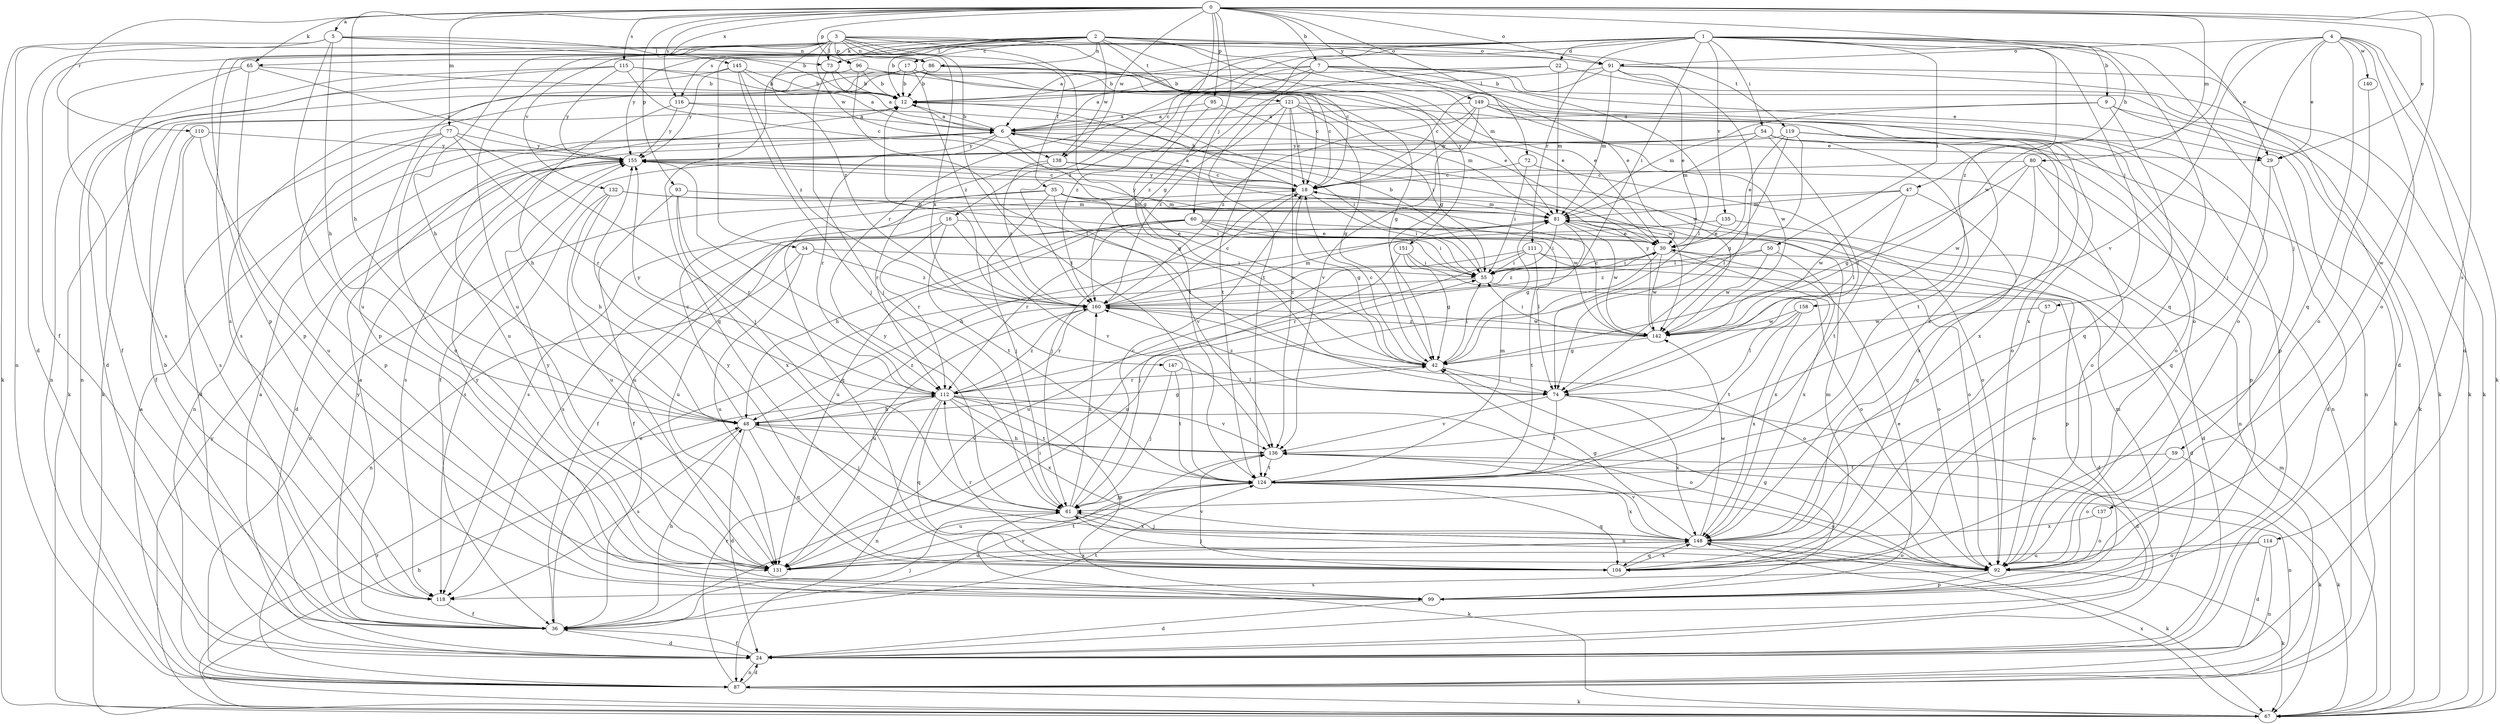 strict digraph  {
0;
1;
2;
3;
4;
5;
6;
7;
9;
12;
16;
17;
18;
22;
24;
29;
30;
34;
35;
36;
42;
47;
48;
50;
54;
55;
57;
59;
60;
61;
65;
67;
72;
73;
74;
77;
80;
81;
86;
87;
91;
92;
93;
95;
96;
99;
104;
110;
111;
112;
114;
115;
116;
118;
119;
121;
124;
131;
132;
135;
136;
137;
138;
140;
142;
145;
147;
148;
149;
151;
155;
158;
160;
0 -> 5  [label=a];
0 -> 7  [label=b];
0 -> 16  [label=c];
0 -> 29  [label=e];
0 -> 42  [label=g];
0 -> 47  [label=h];
0 -> 48  [label=h];
0 -> 65  [label=k];
0 -> 72  [label=l];
0 -> 77  [label=m];
0 -> 80  [label=m];
0 -> 91  [label=o];
0 -> 93  [label=p];
0 -> 95  [label=p];
0 -> 96  [label=p];
0 -> 110  [label=r];
0 -> 114  [label=s];
0 -> 115  [label=s];
0 -> 116  [label=s];
0 -> 137  [label=w];
0 -> 138  [label=w];
0 -> 145  [label=x];
0 -> 149  [label=y];
1 -> 6  [label=a];
1 -> 9  [label=b];
1 -> 22  [label=d];
1 -> 29  [label=e];
1 -> 50  [label=i];
1 -> 54  [label=i];
1 -> 55  [label=i];
1 -> 57  [label=j];
1 -> 59  [label=j];
1 -> 60  [label=j];
1 -> 104  [label=q];
1 -> 111  [label=r];
1 -> 112  [label=r];
1 -> 131  [label=u];
1 -> 132  [label=v];
1 -> 135  [label=v];
1 -> 158  [label=z];
1 -> 160  [label=z];
2 -> 12  [label=b];
2 -> 17  [label=c];
2 -> 34  [label=f];
2 -> 42  [label=g];
2 -> 65  [label=k];
2 -> 73  [label=l];
2 -> 81  [label=m];
2 -> 86  [label=n];
2 -> 91  [label=o];
2 -> 116  [label=s];
2 -> 118  [label=s];
2 -> 119  [label=t];
2 -> 121  [label=t];
2 -> 138  [label=w];
2 -> 151  [label=y];
2 -> 155  [label=y];
3 -> 18  [label=c];
3 -> 24  [label=d];
3 -> 35  [label=f];
3 -> 36  [label=f];
3 -> 42  [label=g];
3 -> 48  [label=h];
3 -> 73  [label=l];
3 -> 86  [label=n];
3 -> 91  [label=o];
3 -> 96  [label=p];
3 -> 99  [label=p];
3 -> 124  [label=t];
3 -> 138  [label=w];
3 -> 147  [label=x];
3 -> 160  [label=z];
4 -> 24  [label=d];
4 -> 29  [label=e];
4 -> 61  [label=j];
4 -> 67  [label=k];
4 -> 91  [label=o];
4 -> 92  [label=o];
4 -> 104  [label=q];
4 -> 136  [label=v];
4 -> 140  [label=w];
4 -> 142  [label=w];
5 -> 12  [label=b];
5 -> 48  [label=h];
5 -> 67  [label=k];
5 -> 73  [label=l];
5 -> 86  [label=n];
5 -> 87  [label=n];
5 -> 131  [label=u];
6 -> 12  [label=b];
6 -> 29  [label=e];
6 -> 42  [label=g];
6 -> 55  [label=i];
6 -> 87  [label=n];
6 -> 112  [label=r];
6 -> 142  [label=w];
6 -> 155  [label=y];
7 -> 6  [label=a];
7 -> 12  [label=b];
7 -> 29  [label=e];
7 -> 30  [label=e];
7 -> 67  [label=k];
7 -> 74  [label=l];
7 -> 124  [label=t];
7 -> 160  [label=z];
9 -> 6  [label=a];
9 -> 67  [label=k];
9 -> 81  [label=m];
9 -> 87  [label=n];
9 -> 104  [label=q];
12 -> 6  [label=a];
12 -> 131  [label=u];
16 -> 30  [label=e];
16 -> 112  [label=r];
16 -> 124  [label=t];
16 -> 131  [label=u];
16 -> 136  [label=v];
17 -> 12  [label=b];
17 -> 18  [label=c];
17 -> 30  [label=e];
17 -> 42  [label=g];
17 -> 67  [label=k];
17 -> 99  [label=p];
17 -> 160  [label=z];
18 -> 6  [label=a];
18 -> 12  [label=b];
18 -> 42  [label=g];
18 -> 55  [label=i];
18 -> 61  [label=j];
18 -> 81  [label=m];
18 -> 155  [label=y];
22 -> 12  [label=b];
22 -> 67  [label=k];
22 -> 81  [label=m];
22 -> 160  [label=z];
24 -> 6  [label=a];
24 -> 36  [label=f];
24 -> 87  [label=n];
29 -> 24  [label=d];
29 -> 104  [label=q];
30 -> 55  [label=i];
30 -> 92  [label=o];
30 -> 131  [label=u];
30 -> 142  [label=w];
30 -> 148  [label=x];
30 -> 160  [label=z];
34 -> 55  [label=i];
34 -> 87  [label=n];
34 -> 131  [label=u];
34 -> 160  [label=z];
35 -> 61  [label=j];
35 -> 81  [label=m];
35 -> 87  [label=n];
35 -> 92  [label=o];
35 -> 104  [label=q];
35 -> 136  [label=v];
35 -> 142  [label=w];
36 -> 6  [label=a];
36 -> 12  [label=b];
36 -> 24  [label=d];
36 -> 30  [label=e];
36 -> 48  [label=h];
36 -> 55  [label=i];
36 -> 61  [label=j];
36 -> 124  [label=t];
36 -> 136  [label=v];
36 -> 155  [label=y];
42 -> 18  [label=c];
42 -> 55  [label=i];
42 -> 74  [label=l];
42 -> 112  [label=r];
47 -> 81  [label=m];
47 -> 104  [label=q];
47 -> 118  [label=s];
47 -> 124  [label=t];
47 -> 142  [label=w];
48 -> 18  [label=c];
48 -> 24  [label=d];
48 -> 42  [label=g];
48 -> 61  [label=j];
48 -> 104  [label=q];
48 -> 118  [label=s];
48 -> 136  [label=v];
48 -> 160  [label=z];
50 -> 55  [label=i];
50 -> 142  [label=w];
50 -> 148  [label=x];
50 -> 160  [label=z];
54 -> 36  [label=f];
54 -> 67  [label=k];
54 -> 74  [label=l];
54 -> 81  [label=m];
54 -> 92  [label=o];
54 -> 124  [label=t];
54 -> 155  [label=y];
55 -> 12  [label=b];
55 -> 24  [label=d];
55 -> 160  [label=z];
57 -> 92  [label=o];
57 -> 142  [label=w];
59 -> 67  [label=k];
59 -> 92  [label=o];
59 -> 124  [label=t];
60 -> 30  [label=e];
60 -> 36  [label=f];
60 -> 48  [label=h];
60 -> 55  [label=i];
60 -> 74  [label=l];
60 -> 92  [label=o];
60 -> 112  [label=r];
60 -> 131  [label=u];
61 -> 18  [label=c];
61 -> 67  [label=k];
61 -> 92  [label=o];
61 -> 148  [label=x];
61 -> 155  [label=y];
61 -> 160  [label=z];
65 -> 12  [label=b];
65 -> 36  [label=f];
65 -> 99  [label=p];
65 -> 118  [label=s];
65 -> 155  [label=y];
67 -> 48  [label=h];
67 -> 81  [label=m];
67 -> 112  [label=r];
67 -> 148  [label=x];
67 -> 155  [label=y];
72 -> 18  [label=c];
72 -> 55  [label=i];
72 -> 74  [label=l];
73 -> 6  [label=a];
73 -> 12  [label=b];
73 -> 61  [label=j];
74 -> 24  [label=d];
74 -> 124  [label=t];
74 -> 136  [label=v];
74 -> 148  [label=x];
74 -> 160  [label=z];
77 -> 24  [label=d];
77 -> 61  [label=j];
77 -> 99  [label=p];
77 -> 112  [label=r];
77 -> 131  [label=u];
77 -> 155  [label=y];
80 -> 18  [label=c];
80 -> 42  [label=g];
80 -> 92  [label=o];
80 -> 99  [label=p];
80 -> 142  [label=w];
80 -> 148  [label=x];
81 -> 30  [label=e];
81 -> 36  [label=f];
81 -> 42  [label=g];
81 -> 55  [label=i];
81 -> 118  [label=s];
81 -> 142  [label=w];
81 -> 155  [label=y];
86 -> 12  [label=b];
86 -> 18  [label=c];
86 -> 30  [label=e];
86 -> 67  [label=k];
86 -> 92  [label=o];
86 -> 118  [label=s];
87 -> 6  [label=a];
87 -> 24  [label=d];
87 -> 67  [label=k];
87 -> 112  [label=r];
91 -> 12  [label=b];
91 -> 18  [label=c];
91 -> 24  [label=d];
91 -> 30  [label=e];
91 -> 67  [label=k];
91 -> 74  [label=l];
91 -> 81  [label=m];
92 -> 61  [label=j];
92 -> 67  [label=k];
92 -> 99  [label=p];
92 -> 118  [label=s];
93 -> 81  [label=m];
93 -> 112  [label=r];
93 -> 131  [label=u];
93 -> 148  [label=x];
95 -> 6  [label=a];
95 -> 55  [label=i];
95 -> 124  [label=t];
96 -> 12  [label=b];
96 -> 30  [label=e];
96 -> 74  [label=l];
96 -> 104  [label=q];
99 -> 24  [label=d];
99 -> 30  [label=e];
99 -> 42  [label=g];
99 -> 81  [label=m];
99 -> 155  [label=y];
104 -> 81  [label=m];
104 -> 112  [label=r];
104 -> 136  [label=v];
104 -> 148  [label=x];
104 -> 155  [label=y];
110 -> 36  [label=f];
110 -> 118  [label=s];
110 -> 131  [label=u];
110 -> 155  [label=y];
111 -> 24  [label=d];
111 -> 55  [label=i];
111 -> 99  [label=p];
111 -> 112  [label=r];
111 -> 124  [label=t];
111 -> 131  [label=u];
112 -> 48  [label=h];
112 -> 87  [label=n];
112 -> 92  [label=o];
112 -> 99  [label=p];
112 -> 104  [label=q];
112 -> 124  [label=t];
112 -> 136  [label=v];
112 -> 148  [label=x];
112 -> 155  [label=y];
112 -> 160  [label=z];
114 -> 24  [label=d];
114 -> 87  [label=n];
114 -> 92  [label=o];
114 -> 131  [label=u];
115 -> 12  [label=b];
115 -> 18  [label=c];
115 -> 24  [label=d];
115 -> 87  [label=n];
115 -> 92  [label=o];
115 -> 155  [label=y];
116 -> 6  [label=a];
116 -> 48  [label=h];
116 -> 142  [label=w];
116 -> 155  [label=y];
118 -> 36  [label=f];
119 -> 30  [label=e];
119 -> 42  [label=g];
119 -> 74  [label=l];
119 -> 87  [label=n];
119 -> 92  [label=o];
119 -> 148  [label=x];
119 -> 155  [label=y];
121 -> 6  [label=a];
121 -> 18  [label=c];
121 -> 42  [label=g];
121 -> 81  [label=m];
121 -> 124  [label=t];
121 -> 136  [label=v];
121 -> 148  [label=x];
121 -> 160  [label=z];
124 -> 61  [label=j];
124 -> 81  [label=m];
124 -> 92  [label=o];
124 -> 104  [label=q];
124 -> 131  [label=u];
124 -> 148  [label=x];
131 -> 124  [label=t];
131 -> 148  [label=x];
131 -> 155  [label=y];
132 -> 48  [label=h];
132 -> 55  [label=i];
132 -> 81  [label=m];
132 -> 118  [label=s];
132 -> 131  [label=u];
135 -> 24  [label=d];
135 -> 30  [label=e];
135 -> 48  [label=h];
136 -> 48  [label=h];
136 -> 67  [label=k];
136 -> 87  [label=n];
136 -> 124  [label=t];
137 -> 92  [label=o];
137 -> 148  [label=x];
138 -> 18  [label=c];
138 -> 87  [label=n];
138 -> 112  [label=r];
138 -> 160  [label=z];
140 -> 92  [label=o];
142 -> 18  [label=c];
142 -> 42  [label=g];
142 -> 55  [label=i];
142 -> 155  [label=y];
142 -> 160  [label=z];
145 -> 6  [label=a];
145 -> 12  [label=b];
145 -> 61  [label=j];
145 -> 87  [label=n];
145 -> 155  [label=y];
145 -> 160  [label=z];
147 -> 61  [label=j];
147 -> 74  [label=l];
147 -> 124  [label=t];
148 -> 42  [label=g];
148 -> 61  [label=j];
148 -> 67  [label=k];
148 -> 92  [label=o];
148 -> 104  [label=q];
148 -> 131  [label=u];
148 -> 136  [label=v];
148 -> 142  [label=w];
149 -> 6  [label=a];
149 -> 18  [label=c];
149 -> 99  [label=p];
149 -> 136  [label=v];
149 -> 142  [label=w];
149 -> 148  [label=x];
149 -> 160  [label=z];
151 -> 42  [label=g];
151 -> 55  [label=i];
151 -> 61  [label=j];
151 -> 92  [label=o];
155 -> 18  [label=c];
155 -> 24  [label=d];
155 -> 118  [label=s];
158 -> 74  [label=l];
158 -> 124  [label=t];
158 -> 142  [label=w];
158 -> 148  [label=x];
160 -> 12  [label=b];
160 -> 18  [label=c];
160 -> 81  [label=m];
160 -> 92  [label=o];
160 -> 112  [label=r];
160 -> 131  [label=u];
160 -> 142  [label=w];
}

